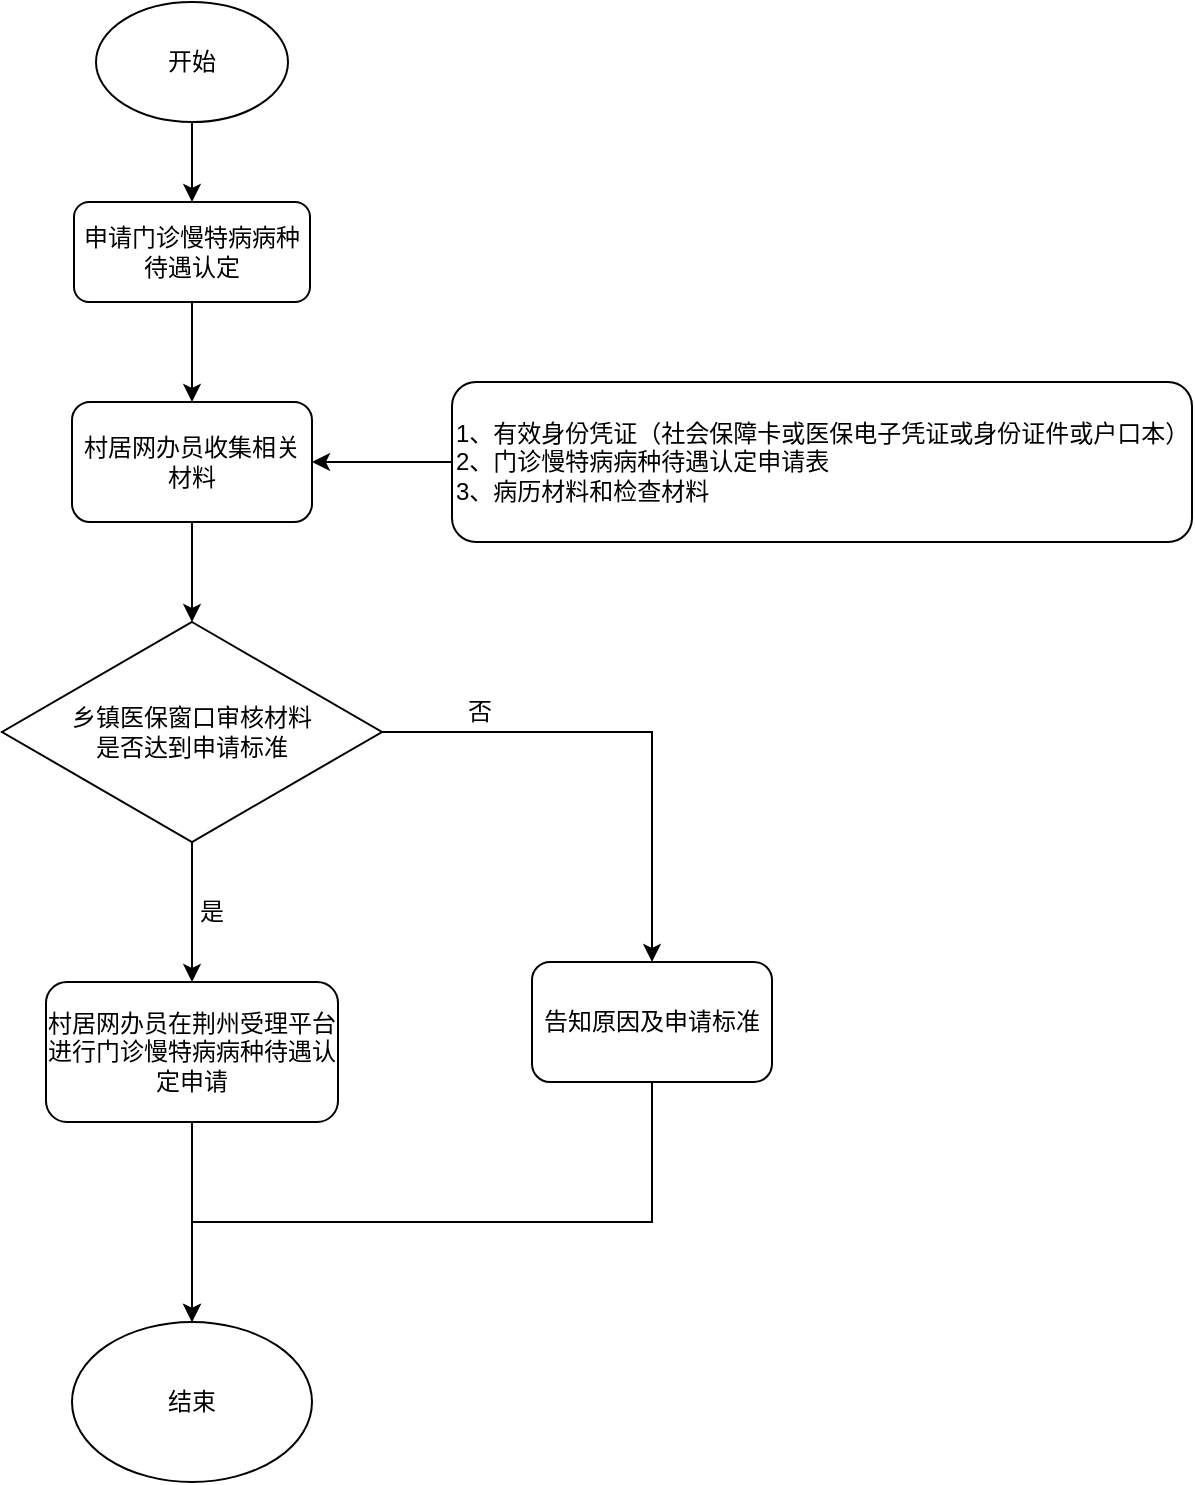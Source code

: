 <mxfile version="21.3.2" type="github">
  <diagram name="第 1 页" id="zYQkf0oS7l_Wd5UYFt0w">
    <mxGraphModel dx="1114" dy="578" grid="1" gridSize="10" guides="1" tooltips="1" connect="1" arrows="1" fold="1" page="1" pageScale="1" pageWidth="827" pageHeight="1169" math="0" shadow="0">
      <root>
        <mxCell id="0" />
        <mxCell id="1" parent="0" />
        <mxCell id="MoBmle4iaVLPQ8r7kCBZ-3" style="edgeStyle=orthogonalEdgeStyle;rounded=0;orthogonalLoop=1;jettySize=auto;html=1;exitX=0.5;exitY=1;exitDx=0;exitDy=0;entryX=0.5;entryY=0;entryDx=0;entryDy=0;" edge="1" parent="1" source="MoBmle4iaVLPQ8r7kCBZ-1" target="MoBmle4iaVLPQ8r7kCBZ-2">
          <mxGeometry relative="1" as="geometry" />
        </mxCell>
        <mxCell id="MoBmle4iaVLPQ8r7kCBZ-1" value="开始" style="ellipse;whiteSpace=wrap;html=1;" vertex="1" parent="1">
          <mxGeometry x="222" y="10" width="96" height="60" as="geometry" />
        </mxCell>
        <mxCell id="MoBmle4iaVLPQ8r7kCBZ-6" style="edgeStyle=orthogonalEdgeStyle;rounded=0;orthogonalLoop=1;jettySize=auto;html=1;exitX=0.5;exitY=1;exitDx=0;exitDy=0;entryX=0.5;entryY=0;entryDx=0;entryDy=0;" edge="1" parent="1" source="MoBmle4iaVLPQ8r7kCBZ-2" target="MoBmle4iaVLPQ8r7kCBZ-4">
          <mxGeometry relative="1" as="geometry" />
        </mxCell>
        <mxCell id="MoBmle4iaVLPQ8r7kCBZ-2" value="申请门诊慢特病病种待遇认定" style="rounded=1;whiteSpace=wrap;html=1;" vertex="1" parent="1">
          <mxGeometry x="211" y="110" width="118" height="50" as="geometry" />
        </mxCell>
        <mxCell id="MoBmle4iaVLPQ8r7kCBZ-7" style="edgeStyle=orthogonalEdgeStyle;rounded=0;orthogonalLoop=1;jettySize=auto;html=1;exitX=0.5;exitY=1;exitDx=0;exitDy=0;entryX=0.5;entryY=0;entryDx=0;entryDy=0;" edge="1" parent="1" source="MoBmle4iaVLPQ8r7kCBZ-4">
          <mxGeometry relative="1" as="geometry">
            <mxPoint x="270" y="320" as="targetPoint" />
          </mxGeometry>
        </mxCell>
        <mxCell id="MoBmle4iaVLPQ8r7kCBZ-4" value="村居网办员收集相关材料" style="rounded=1;whiteSpace=wrap;html=1;" vertex="1" parent="1">
          <mxGeometry x="210" y="210" width="120" height="60" as="geometry" />
        </mxCell>
        <mxCell id="MoBmle4iaVLPQ8r7kCBZ-9" style="edgeStyle=orthogonalEdgeStyle;rounded=0;orthogonalLoop=1;jettySize=auto;html=1;exitX=0;exitY=0.5;exitDx=0;exitDy=0;entryX=1;entryY=0.5;entryDx=0;entryDy=0;" edge="1" parent="1" source="MoBmle4iaVLPQ8r7kCBZ-8" target="MoBmle4iaVLPQ8r7kCBZ-4">
          <mxGeometry relative="1" as="geometry" />
        </mxCell>
        <mxCell id="MoBmle4iaVLPQ8r7kCBZ-8" value="&lt;div&gt;1、有效身份凭证（社会保障卡或医保电子凭证或身份证件或户口本）&lt;/div&gt;&lt;div&gt;2、门诊慢特病病种待遇认定申请表&lt;/div&gt;&lt;div&gt;3、病历材料和检查材料&lt;/div&gt;" style="rounded=1;whiteSpace=wrap;html=1;align=left;" vertex="1" parent="1">
          <mxGeometry x="400" y="200" width="370" height="80" as="geometry" />
        </mxCell>
        <mxCell id="MoBmle4iaVLPQ8r7kCBZ-12" style="edgeStyle=orthogonalEdgeStyle;rounded=0;orthogonalLoop=1;jettySize=auto;html=1;exitX=0.5;exitY=1;exitDx=0;exitDy=0;" edge="1" parent="1" source="MoBmle4iaVLPQ8r7kCBZ-10" target="MoBmle4iaVLPQ8r7kCBZ-11">
          <mxGeometry relative="1" as="geometry" />
        </mxCell>
        <mxCell id="MoBmle4iaVLPQ8r7kCBZ-17" style="edgeStyle=orthogonalEdgeStyle;rounded=0;orthogonalLoop=1;jettySize=auto;html=1;exitX=1;exitY=0.5;exitDx=0;exitDy=0;entryX=0.5;entryY=0;entryDx=0;entryDy=0;" edge="1" parent="1" source="MoBmle4iaVLPQ8r7kCBZ-10" target="MoBmle4iaVLPQ8r7kCBZ-16">
          <mxGeometry relative="1" as="geometry" />
        </mxCell>
        <mxCell id="MoBmle4iaVLPQ8r7kCBZ-10" value="乡镇医保窗口审核材料&lt;br&gt;是否达到申请标准" style="rhombus;whiteSpace=wrap;html=1;" vertex="1" parent="1">
          <mxGeometry x="175" y="320" width="190" height="110" as="geometry" />
        </mxCell>
        <mxCell id="MoBmle4iaVLPQ8r7kCBZ-14" style="edgeStyle=orthogonalEdgeStyle;rounded=0;orthogonalLoop=1;jettySize=auto;html=1;exitX=0.5;exitY=1;exitDx=0;exitDy=0;entryX=0.5;entryY=0;entryDx=0;entryDy=0;" edge="1" parent="1" source="MoBmle4iaVLPQ8r7kCBZ-11" target="MoBmle4iaVLPQ8r7kCBZ-13">
          <mxGeometry relative="1" as="geometry" />
        </mxCell>
        <mxCell id="MoBmle4iaVLPQ8r7kCBZ-11" value="村居网办员在荆州受理平台进行门诊慢特病病种待遇认定申请" style="rounded=1;whiteSpace=wrap;html=1;" vertex="1" parent="1">
          <mxGeometry x="197" y="500" width="146" height="70" as="geometry" />
        </mxCell>
        <mxCell id="MoBmle4iaVLPQ8r7kCBZ-13" value="结束" style="ellipse;whiteSpace=wrap;html=1;" vertex="1" parent="1">
          <mxGeometry x="210" y="670" width="120" height="80" as="geometry" />
        </mxCell>
        <mxCell id="MoBmle4iaVLPQ8r7kCBZ-15" value="是" style="text;html=1;strokeColor=none;fillColor=none;align=center;verticalAlign=middle;whiteSpace=wrap;rounded=0;" vertex="1" parent="1">
          <mxGeometry x="250" y="450" width="60" height="30" as="geometry" />
        </mxCell>
        <mxCell id="MoBmle4iaVLPQ8r7kCBZ-19" style="edgeStyle=orthogonalEdgeStyle;rounded=0;orthogonalLoop=1;jettySize=auto;html=1;exitX=0.5;exitY=1;exitDx=0;exitDy=0;entryX=0.5;entryY=0;entryDx=0;entryDy=0;" edge="1" parent="1" source="MoBmle4iaVLPQ8r7kCBZ-16" target="MoBmle4iaVLPQ8r7kCBZ-13">
          <mxGeometry relative="1" as="geometry">
            <Array as="points">
              <mxPoint x="500" y="565" />
              <mxPoint x="500" y="620" />
              <mxPoint x="270" y="620" />
            </Array>
          </mxGeometry>
        </mxCell>
        <mxCell id="MoBmle4iaVLPQ8r7kCBZ-16" value="告知原因及申请标准" style="rounded=1;whiteSpace=wrap;html=1;" vertex="1" parent="1">
          <mxGeometry x="440" y="490" width="120" height="60" as="geometry" />
        </mxCell>
        <mxCell id="MoBmle4iaVLPQ8r7kCBZ-20" value="否" style="text;html=1;strokeColor=none;fillColor=none;align=center;verticalAlign=middle;whiteSpace=wrap;rounded=0;" vertex="1" parent="1">
          <mxGeometry x="384" y="350" width="60" height="30" as="geometry" />
        </mxCell>
      </root>
    </mxGraphModel>
  </diagram>
</mxfile>
